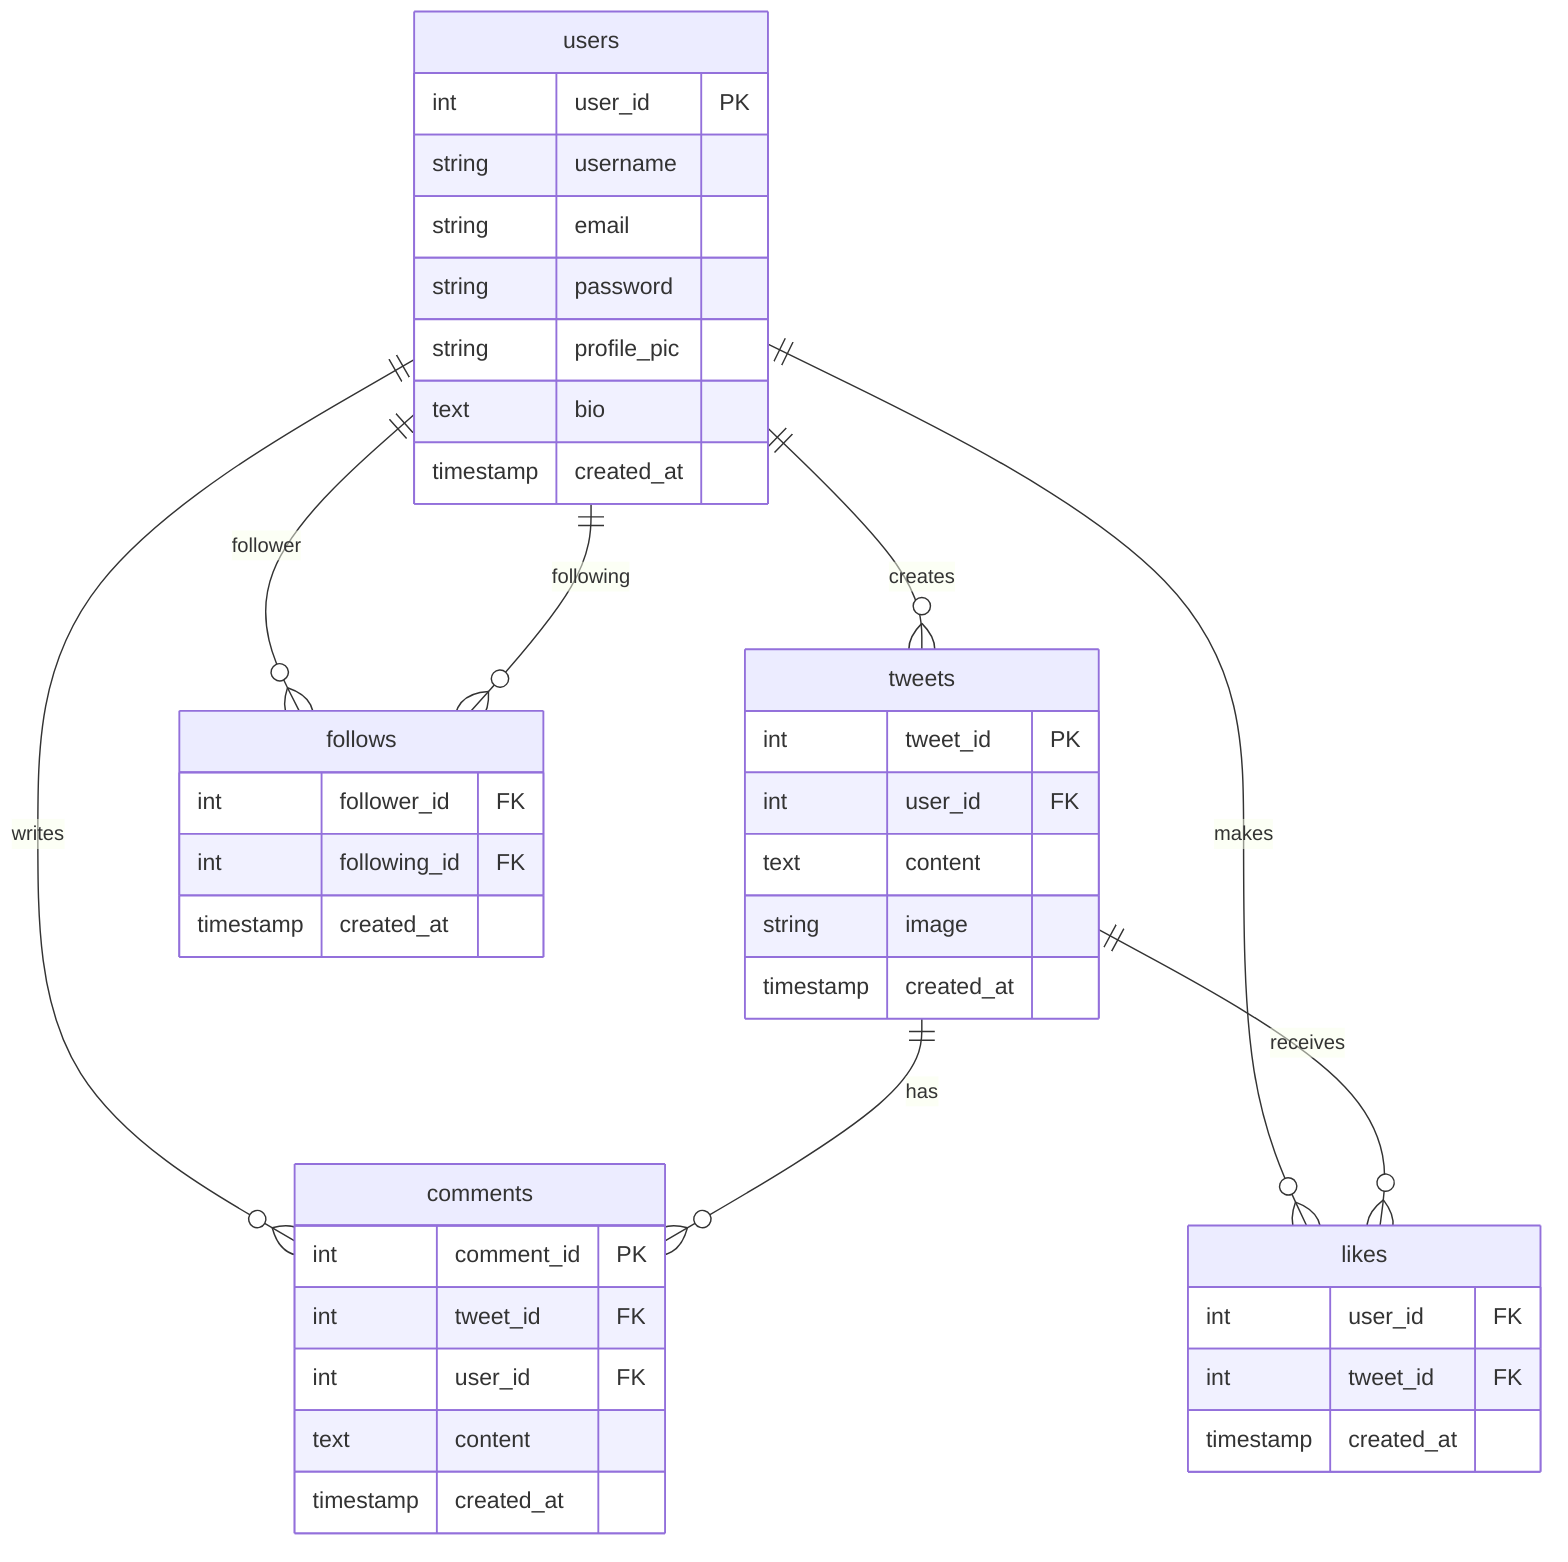 erDiagram
    users ||--o{ tweets : creates
    users ||--o{ comments : writes
    users ||--o{ likes : makes
    users ||--o{ follows : follower
    users ||--o{ follows : following
    tweets ||--o{ comments : has
    tweets ||--o{ likes : receives

    users {
        int user_id PK
        string username
        string email
        string password
        string profile_pic
        text bio
        timestamp created_at
    }

    tweets {
        int tweet_id PK
        int user_id FK
        text content
        string image
        timestamp created_at
    }

    comments {
        int comment_id PK
        int tweet_id FK
        int user_id FK
        text content
        timestamp created_at
    }

    likes {
        int user_id FK
        int tweet_id FK
        timestamp created_at
    }

    follows {
        int follower_id FK
        int following_id FK
        timestamp created_at
    }